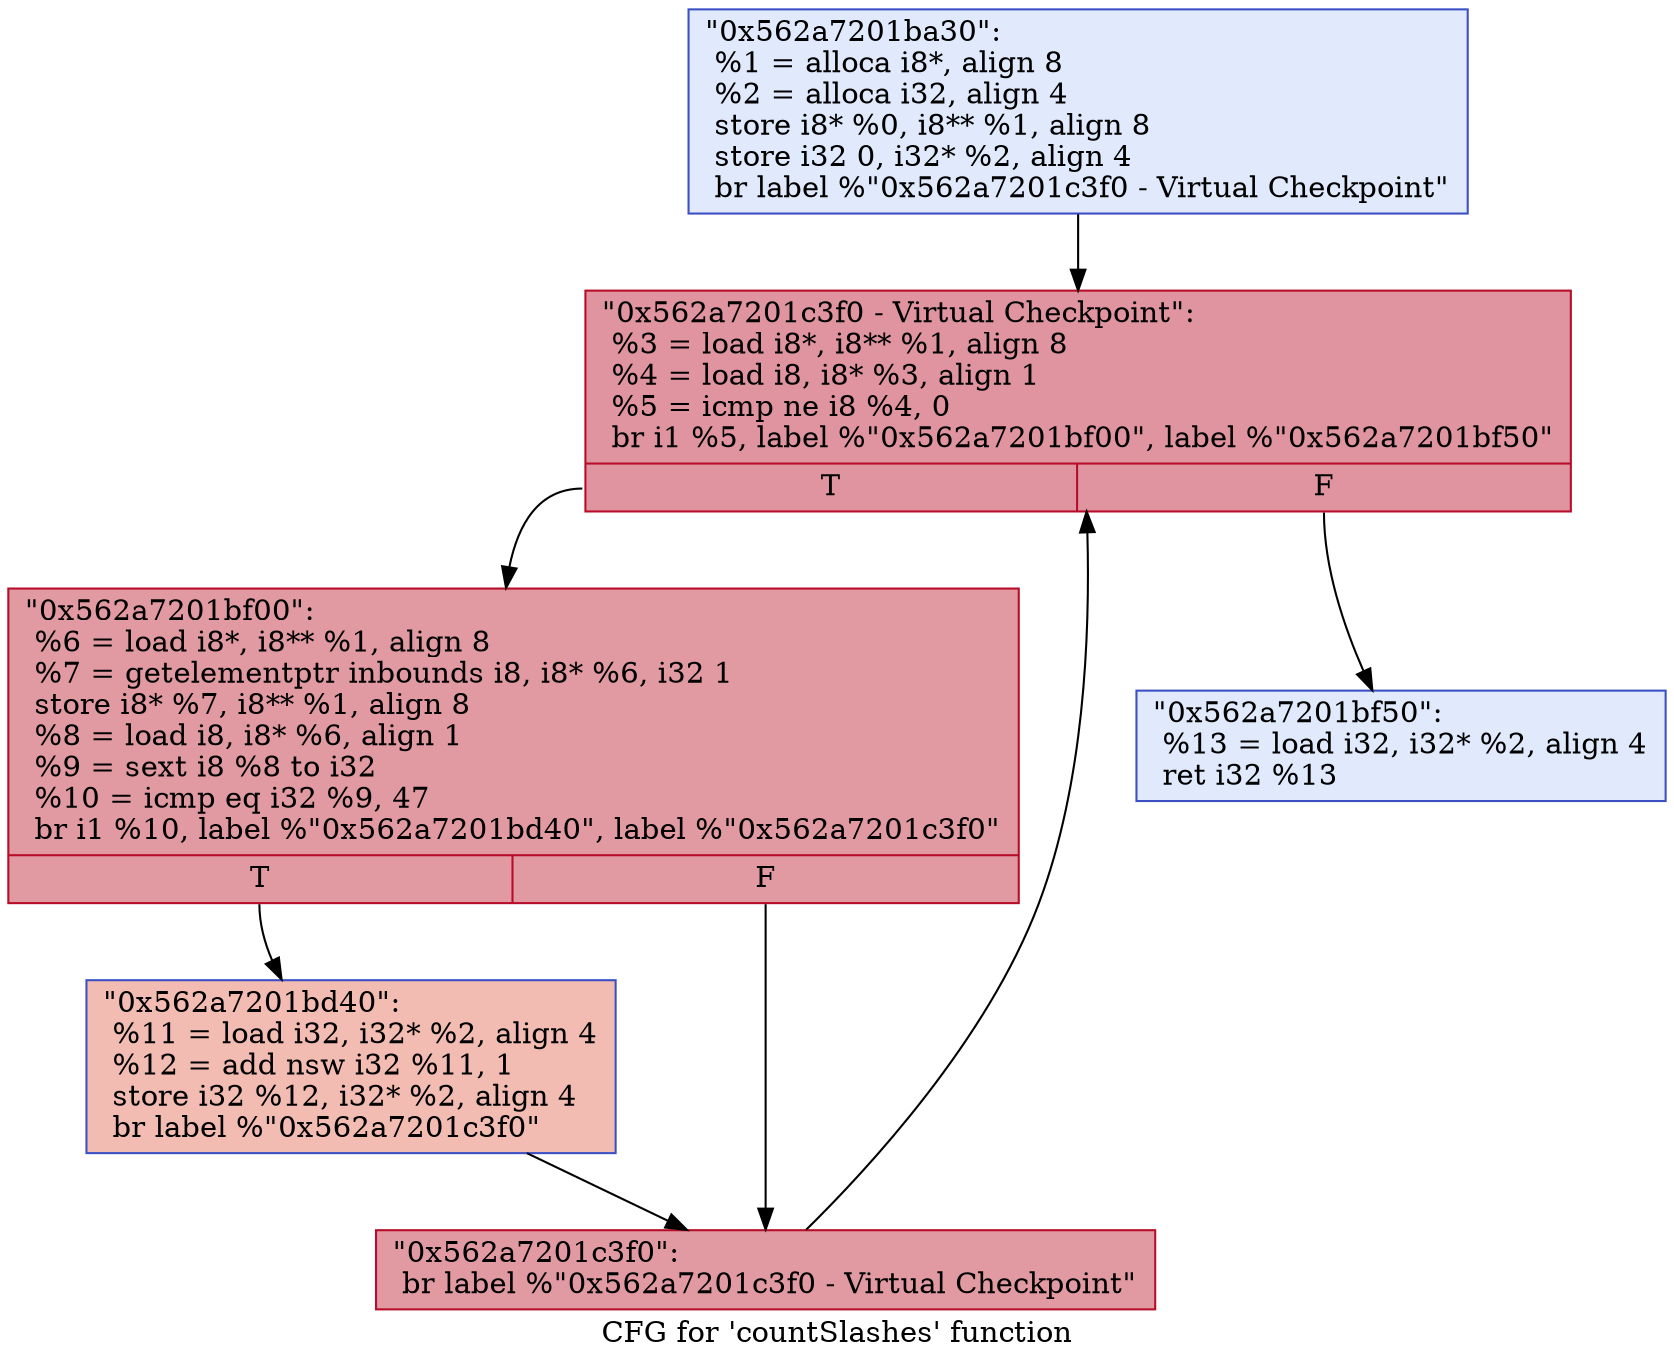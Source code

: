 digraph "CFG for 'countSlashes' function" {
	label="CFG for 'countSlashes' function";

	Node0x562a7201ba30 [shape=record,color="#3d50c3ff", style=filled, fillcolor="#b9d0f970",label="{\"0x562a7201ba30\":\l  %1 = alloca i8*, align 8\l  %2 = alloca i32, align 4\l  store i8* %0, i8** %1, align 8\l  store i32 0, i32* %2, align 4\l  br label %\"0x562a7201c3f0 - Virtual Checkpoint\"\l}"];
	Node0x562a7201ba30 -> Node0x562a7201bc80;
	Node0x562a7201bc80 [shape=record,color="#b70d28ff", style=filled, fillcolor="#b70d2870",label="{\"0x562a7201c3f0 - Virtual Checkpoint\":            \l  %3 = load i8*, i8** %1, align 8\l  %4 = load i8, i8* %3, align 1\l  %5 = icmp ne i8 %4, 0\l  br i1 %5, label %\"0x562a7201bf00\", label %\"0x562a7201bf50\"\l|{<s0>T|<s1>F}}"];
	Node0x562a7201bc80:s0 -> Node0x562a7201bf00;
	Node0x562a7201bc80:s1 -> Node0x562a7201bf50;
	Node0x562a7201bf00 [shape=record,color="#b70d28ff", style=filled, fillcolor="#bb1b2c70",label="{\"0x562a7201bf00\":                                 \l  %6 = load i8*, i8** %1, align 8\l  %7 = getelementptr inbounds i8, i8* %6, i32 1\l  store i8* %7, i8** %1, align 8\l  %8 = load i8, i8* %6, align 1\l  %9 = sext i8 %8 to i32\l  %10 = icmp eq i32 %9, 47\l  br i1 %10, label %\"0x562a7201bd40\", label %\"0x562a7201c3f0\"\l|{<s0>T|<s1>F}}"];
	Node0x562a7201bf00:s0 -> Node0x562a7201bd40;
	Node0x562a7201bf00:s1 -> Node0x562a7201c3f0;
	Node0x562a7201bd40 [shape=record,color="#3d50c3ff", style=filled, fillcolor="#e1675170",label="{\"0x562a7201bd40\":                                 \l  %11 = load i32, i32* %2, align 4\l  %12 = add nsw i32 %11, 1\l  store i32 %12, i32* %2, align 4\l  br label %\"0x562a7201c3f0\"\l}"];
	Node0x562a7201bd40 -> Node0x562a7201c3f0;
	Node0x562a7201c3f0 [shape=record,color="#b70d28ff", style=filled, fillcolor="#bb1b2c70",label="{\"0x562a7201c3f0\":                                 \l  br label %\"0x562a7201c3f0 - Virtual Checkpoint\"\l}"];
	Node0x562a7201c3f0 -> Node0x562a7201bc80;
	Node0x562a7201bf50 [shape=record,color="#3d50c3ff", style=filled, fillcolor="#b9d0f970",label="{\"0x562a7201bf50\":                                 \l  %13 = load i32, i32* %2, align 4\l  ret i32 %13\l}"];
}
